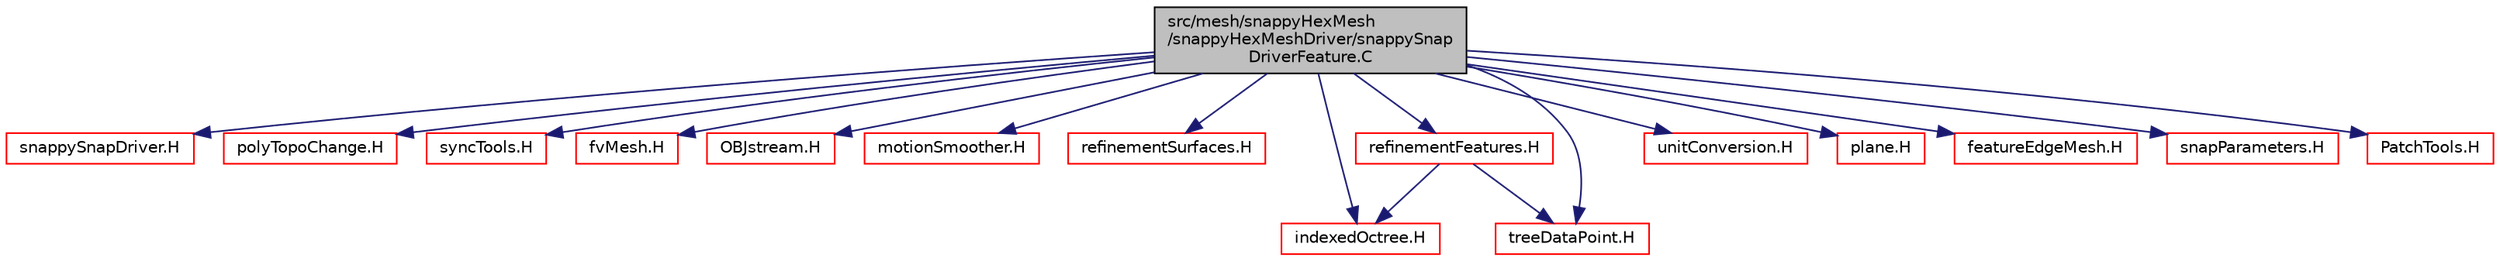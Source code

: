 digraph "src/mesh/snappyHexMesh/snappyHexMeshDriver/snappySnapDriverFeature.C"
{
  bgcolor="transparent";
  edge [fontname="Helvetica",fontsize="10",labelfontname="Helvetica",labelfontsize="10"];
  node [fontname="Helvetica",fontsize="10",shape=record];
  Node1 [label="src/mesh/snappyHexMesh\l/snappyHexMeshDriver/snappySnap\lDriverFeature.C",height=0.2,width=0.4,color="black", fillcolor="grey75", style="filled", fontcolor="black"];
  Node1 -> Node2 [color="midnightblue",fontsize="10",style="solid",fontname="Helvetica"];
  Node2 [label="snappySnapDriver.H",height=0.2,width=0.4,color="red",URL="$a07255.html"];
  Node1 -> Node3 [color="midnightblue",fontsize="10",style="solid",fontname="Helvetica"];
  Node3 [label="polyTopoChange.H",height=0.2,width=0.4,color="red",URL="$a04994.html"];
  Node1 -> Node4 [color="midnightblue",fontsize="10",style="solid",fontname="Helvetica"];
  Node4 [label="syncTools.H",height=0.2,width=0.4,color="red",URL="$a08810.html"];
  Node1 -> Node5 [color="midnightblue",fontsize="10",style="solid",fontname="Helvetica"];
  Node5 [label="fvMesh.H",height=0.2,width=0.4,color="red",URL="$a05998.html"];
  Node1 -> Node6 [color="midnightblue",fontsize="10",style="solid",fontname="Helvetica"];
  Node6 [label="OBJstream.H",height=0.2,width=0.4,color="red",URL="$a10077.html"];
  Node1 -> Node7 [color="midnightblue",fontsize="10",style="solid",fontname="Helvetica"];
  Node7 [label="motionSmoother.H",height=0.2,width=0.4,color="red",URL="$a04930.html"];
  Node1 -> Node8 [color="midnightblue",fontsize="10",style="solid",fontname="Helvetica"];
  Node8 [label="refinementSurfaces.H",height=0.2,width=0.4,color="red",URL="$a07234.html"];
  Node1 -> Node9 [color="midnightblue",fontsize="10",style="solid",fontname="Helvetica"];
  Node9 [label="refinementFeatures.H",height=0.2,width=0.4,color="red",URL="$a07232.html"];
  Node9 -> Node10 [color="midnightblue",fontsize="10",style="solid",fontname="Helvetica"];
  Node10 [label="indexedOctree.H",height=0.2,width=0.4,color="red",URL="$a07670.html"];
  Node9 -> Node11 [color="midnightblue",fontsize="10",style="solid",fontname="Helvetica"];
  Node11 [label="treeDataPoint.H",height=0.2,width=0.4,color="red",URL="$a07394.html"];
  Node1 -> Node12 [color="midnightblue",fontsize="10",style="solid",fontname="Helvetica"];
  Node12 [label="unitConversion.H",height=0.2,width=0.4,color="red",URL="$a08304.html",tooltip="Unit conversion functions. "];
  Node1 -> Node13 [color="midnightblue",fontsize="10",style="solid",fontname="Helvetica"];
  Node13 [label="plane.H",height=0.2,width=0.4,color="red",URL="$a08906.html"];
  Node1 -> Node14 [color="midnightblue",fontsize="10",style="solid",fontname="Helvetica"];
  Node14 [label="featureEdgeMesh.H",height=0.2,width=0.4,color="red",URL="$a05078.html"];
  Node1 -> Node11 [color="midnightblue",fontsize="10",style="solid",fontname="Helvetica"];
  Node1 -> Node10 [color="midnightblue",fontsize="10",style="solid",fontname="Helvetica"];
  Node1 -> Node15 [color="midnightblue",fontsize="10",style="solid",fontname="Helvetica"];
  Node15 [label="snapParameters.H",height=0.2,width=0.4,color="red",URL="$a07247.html"];
  Node1 -> Node16 [color="midnightblue",fontsize="10",style="solid",fontname="Helvetica"];
  Node16 [label="PatchTools.H",height=0.2,width=0.4,color="red",URL="$a08838.html"];
}
